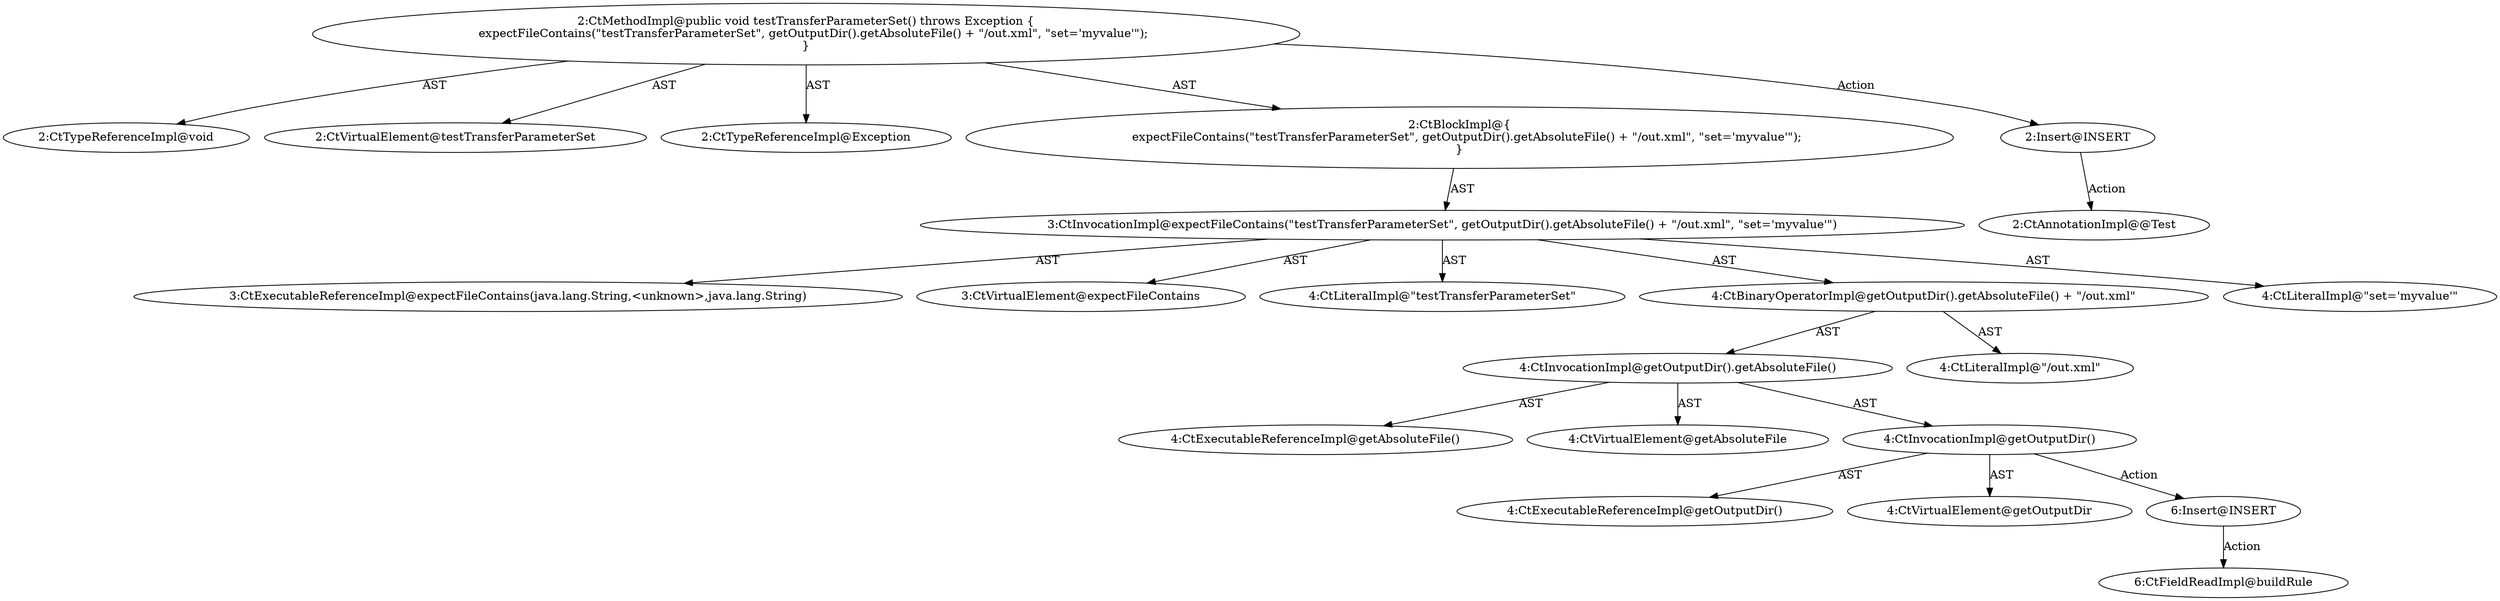 digraph "testTransferParameterSet#?" {
0 [label="2:CtTypeReferenceImpl@void" shape=ellipse]
1 [label="2:CtVirtualElement@testTransferParameterSet" shape=ellipse]
2 [label="2:CtTypeReferenceImpl@Exception" shape=ellipse]
3 [label="3:CtExecutableReferenceImpl@expectFileContains(java.lang.String,<unknown>,java.lang.String)" shape=ellipse]
4 [label="3:CtVirtualElement@expectFileContains" shape=ellipse]
5 [label="4:CtLiteralImpl@\"testTransferParameterSet\"" shape=ellipse]
6 [label="4:CtExecutableReferenceImpl@getAbsoluteFile()" shape=ellipse]
7 [label="4:CtVirtualElement@getAbsoluteFile" shape=ellipse]
8 [label="4:CtExecutableReferenceImpl@getOutputDir()" shape=ellipse]
9 [label="4:CtVirtualElement@getOutputDir" shape=ellipse]
10 [label="4:CtInvocationImpl@getOutputDir()" shape=ellipse]
11 [label="4:CtInvocationImpl@getOutputDir().getAbsoluteFile()" shape=ellipse]
12 [label="4:CtLiteralImpl@\"/out.xml\"" shape=ellipse]
13 [label="4:CtBinaryOperatorImpl@getOutputDir().getAbsoluteFile() + \"/out.xml\"" shape=ellipse]
14 [label="4:CtLiteralImpl@\"set='myvalue'\"" shape=ellipse]
15 [label="3:CtInvocationImpl@expectFileContains(\"testTransferParameterSet\", getOutputDir().getAbsoluteFile() + \"/out.xml\", \"set='myvalue'\")" shape=ellipse]
16 [label="2:CtBlockImpl@\{
    expectFileContains(\"testTransferParameterSet\", getOutputDir().getAbsoluteFile() + \"/out.xml\", \"set='myvalue'\");
\}" shape=ellipse]
17 [label="2:CtMethodImpl@public void testTransferParameterSet() throws Exception \{
    expectFileContains(\"testTransferParameterSet\", getOutputDir().getAbsoluteFile() + \"/out.xml\", \"set='myvalue'\");
\}" shape=ellipse]
18 [label="2:Insert@INSERT" shape=ellipse]
19 [label="2:CtAnnotationImpl@@Test" shape=ellipse]
20 [label="6:Insert@INSERT" shape=ellipse]
21 [label="6:CtFieldReadImpl@buildRule" shape=ellipse]
10 -> 9 [label="AST"];
10 -> 8 [label="AST"];
10 -> 20 [label="Action"];
11 -> 7 [label="AST"];
11 -> 10 [label="AST"];
11 -> 6 [label="AST"];
13 -> 11 [label="AST"];
13 -> 12 [label="AST"];
15 -> 4 [label="AST"];
15 -> 3 [label="AST"];
15 -> 5 [label="AST"];
15 -> 13 [label="AST"];
15 -> 14 [label="AST"];
16 -> 15 [label="AST"];
17 -> 1 [label="AST"];
17 -> 0 [label="AST"];
17 -> 2 [label="AST"];
17 -> 16 [label="AST"];
17 -> 18 [label="Action"];
18 -> 19 [label="Action"];
20 -> 21 [label="Action"];
}